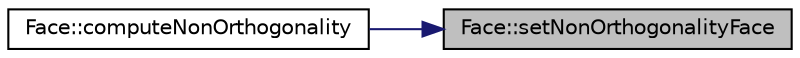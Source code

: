 digraph "Face::setNonOrthogonalityFace"
{
 // LATEX_PDF_SIZE
  edge [fontname="Helvetica",fontsize="10",labelfontname="Helvetica",labelfontsize="10"];
  node [fontname="Helvetica",fontsize="10",shape=record];
  rankdir="RL";
  Node1 [label="Face::setNonOrthogonalityFace",height=0.2,width=0.4,color="black", fillcolor="grey75", style="filled", fontcolor="black",tooltip=" "];
  Node1 -> Node2 [dir="back",color="midnightblue",fontsize="10",style="solid",fontname="Helvetica"];
  Node2 [label="Face::computeNonOrthogonality",height=0.2,width=0.4,color="black", fillcolor="white", style="filled",URL="$classFace.html#a2d4cf4519725e64a6b95e0fcaa589ea6",tooltip=" "];
}
